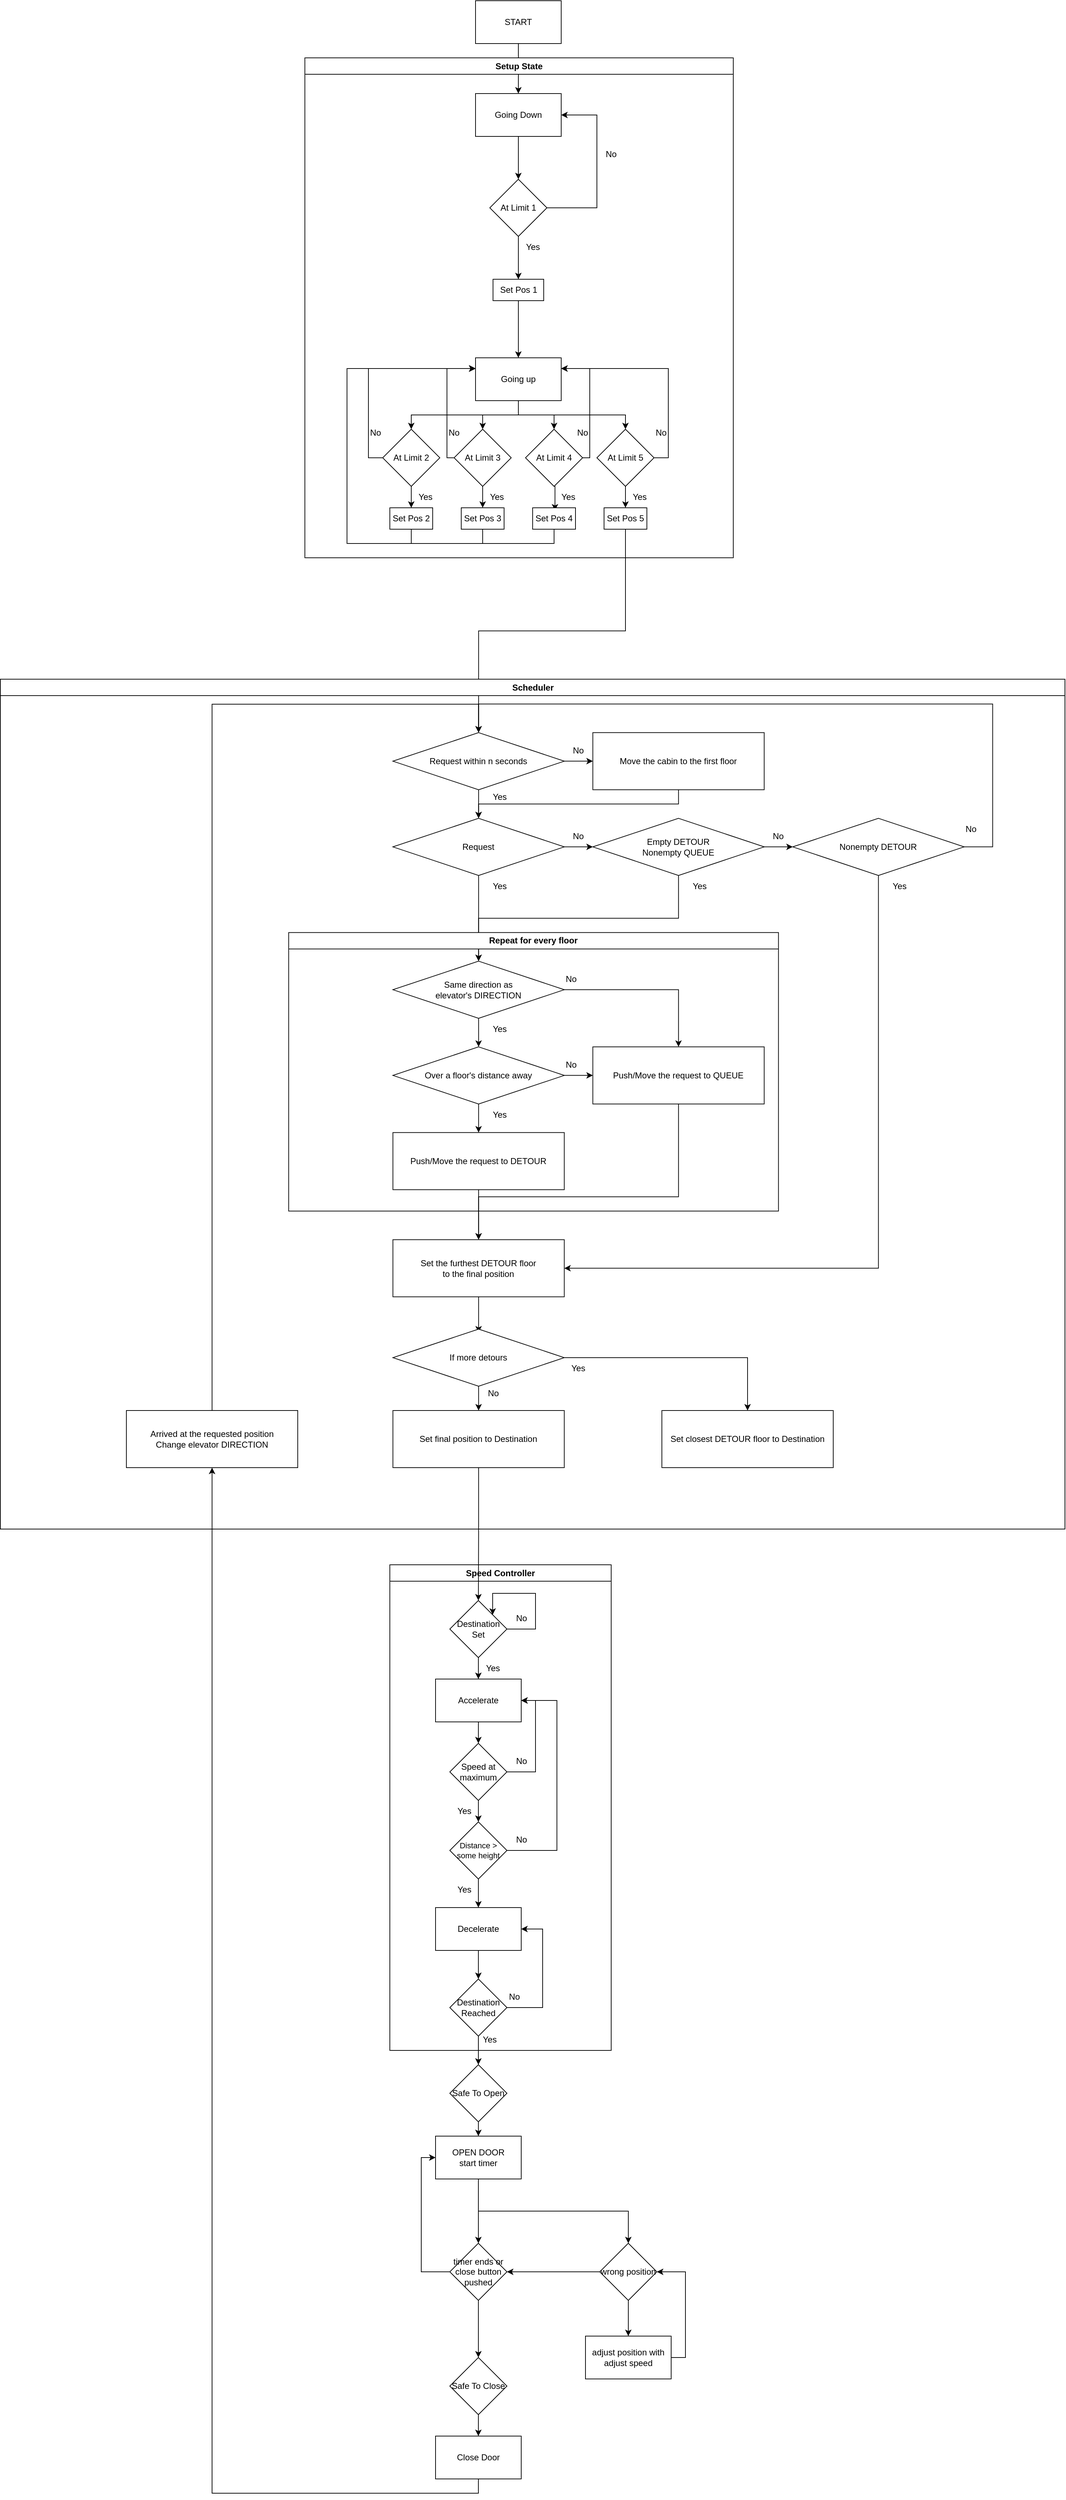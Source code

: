 <mxfile version="21.3.4" type="github">
  <diagram id="C5RBs43oDa-KdzZeNtuy" name="Page-1">
    <mxGraphModel dx="2062" dy="1802" grid="1" gridSize="10" guides="1" tooltips="1" connect="1" arrows="1" fold="1" page="1" pageScale="1" pageWidth="827" pageHeight="1169" math="0" shadow="0">
      <root>
        <mxCell id="WIyWlLk6GJQsqaUBKTNV-0" />
        <mxCell id="WIyWlLk6GJQsqaUBKTNV-1" parent="WIyWlLk6GJQsqaUBKTNV-0" />
        <mxCell id="KUegb2pEJNCCUv6VGKL3-1" value="START" style="rounded=0;whiteSpace=wrap;html=1;" parent="WIyWlLk6GJQsqaUBKTNV-1" vertex="1">
          <mxGeometry x="359" y="-260" width="120" height="60" as="geometry" />
        </mxCell>
        <mxCell id="PjDb65TZB7esLaK4prwO-40" style="edgeStyle=orthogonalEdgeStyle;rounded=0;orthogonalLoop=1;jettySize=auto;html=1;exitX=0.5;exitY=1;exitDx=0;exitDy=0;entryX=0.5;entryY=0;entryDx=0;entryDy=0;" parent="WIyWlLk6GJQsqaUBKTNV-1" source="KUegb2pEJNCCUv6VGKL3-19" target="PjDb65TZB7esLaK4prwO-33" edge="1">
          <mxGeometry relative="1" as="geometry" />
        </mxCell>
        <mxCell id="PjDb65TZB7esLaK4prwO-43" style="edgeStyle=orthogonalEdgeStyle;rounded=0;orthogonalLoop=1;jettySize=auto;html=1;exitX=0.5;exitY=1;exitDx=0;exitDy=0;entryX=0.5;entryY=0;entryDx=0;entryDy=0;" parent="WIyWlLk6GJQsqaUBKTNV-1" source="KUegb2pEJNCCUv6VGKL3-19" target="PjDb65TZB7esLaK4prwO-38" edge="1">
          <mxGeometry relative="1" as="geometry" />
        </mxCell>
        <mxCell id="KUegb2pEJNCCUv6VGKL3-19" value="&lt;div&gt;OPEN DOOR&lt;/div&gt;&lt;div&gt;start timer&lt;br&gt;&lt;/div&gt;" style="rounded=0;whiteSpace=wrap;html=1;" parent="WIyWlLk6GJQsqaUBKTNV-1" vertex="1">
          <mxGeometry x="303" y="2730" width="120" height="60" as="geometry" />
        </mxCell>
        <mxCell id="PjDb65TZB7esLaK4prwO-37" style="edgeStyle=orthogonalEdgeStyle;rounded=0;orthogonalLoop=1;jettySize=auto;html=1;exitX=0.5;exitY=1;exitDx=0;exitDy=0;entryX=0.5;entryY=0;entryDx=0;entryDy=0;" parent="WIyWlLk6GJQsqaUBKTNV-1" source="KUegb2pEJNCCUv6VGKL3-20" target="KUegb2pEJNCCUv6VGKL3-19" edge="1">
          <mxGeometry relative="1" as="geometry" />
        </mxCell>
        <mxCell id="KUegb2pEJNCCUv6VGKL3-20" value="Safe To Open" style="rhombus;whiteSpace=wrap;html=1;" parent="WIyWlLk6GJQsqaUBKTNV-1" vertex="1">
          <mxGeometry x="323" y="2630" width="80" height="80" as="geometry" />
        </mxCell>
        <mxCell id="PjDb65TZB7esLaK4prwO-21" style="edgeStyle=orthogonalEdgeStyle;rounded=0;orthogonalLoop=1;jettySize=auto;html=1;exitX=0.5;exitY=1;exitDx=0;exitDy=0;entryX=0.5;entryY=0;entryDx=0;entryDy=0;" parent="WIyWlLk6GJQsqaUBKTNV-1" source="KUegb2pEJNCCUv6VGKL3-28" target="KUegb2pEJNCCUv6VGKL3-30" edge="1">
          <mxGeometry relative="1" as="geometry" />
        </mxCell>
        <mxCell id="KUegb2pEJNCCUv6VGKL3-28" value="Safe To Close" style="rhombus;whiteSpace=wrap;html=1;" parent="WIyWlLk6GJQsqaUBKTNV-1" vertex="1">
          <mxGeometry x="323" y="3040" width="80" height="80" as="geometry" />
        </mxCell>
        <mxCell id="MLI5FqGJ_AWgqwZT2h3A-163" style="edgeStyle=orthogonalEdgeStyle;rounded=0;orthogonalLoop=1;jettySize=auto;html=1;exitX=0.5;exitY=1;exitDx=0;exitDy=0;entryX=0.5;entryY=1;entryDx=0;entryDy=0;" edge="1" parent="WIyWlLk6GJQsqaUBKTNV-1" source="KUegb2pEJNCCUv6VGKL3-30" target="MLI5FqGJ_AWgqwZT2h3A-59">
          <mxGeometry relative="1" as="geometry">
            <mxPoint x="290" y="2026" as="targetPoint" />
          </mxGeometry>
        </mxCell>
        <mxCell id="KUegb2pEJNCCUv6VGKL3-30" value="Close Door" style="rounded=0;whiteSpace=wrap;html=1;" parent="WIyWlLk6GJQsqaUBKTNV-1" vertex="1">
          <mxGeometry x="303" y="3150" width="120" height="60" as="geometry" />
        </mxCell>
        <mxCell id="PjDb65TZB7esLaK4prwO-0" value="" style="endArrow=classic;html=1;rounded=0;exitX=0.5;exitY=1;exitDx=0;exitDy=0;entryX=0.5;entryY=0;entryDx=0;entryDy=0;" parent="WIyWlLk6GJQsqaUBKTNV-1" source="KUegb2pEJNCCUv6VGKL3-1" target="idZ3cXCQBG7l4Nyf4EMK-48" edge="1">
          <mxGeometry width="50" height="50" relative="1" as="geometry">
            <mxPoint x="180" y="60" as="sourcePoint" />
            <mxPoint x="420" y="-130" as="targetPoint" />
          </mxGeometry>
        </mxCell>
        <mxCell id="PjDb65TZB7esLaK4prwO-41" style="edgeStyle=orthogonalEdgeStyle;rounded=0;orthogonalLoop=1;jettySize=auto;html=1;exitX=0.5;exitY=1;exitDx=0;exitDy=0;entryX=0.5;entryY=0;entryDx=0;entryDy=0;" parent="WIyWlLk6GJQsqaUBKTNV-1" source="PjDb65TZB7esLaK4prwO-33" target="KUegb2pEJNCCUv6VGKL3-28" edge="1">
          <mxGeometry relative="1" as="geometry" />
        </mxCell>
        <mxCell id="PjDb65TZB7esLaK4prwO-42" style="edgeStyle=orthogonalEdgeStyle;rounded=0;orthogonalLoop=1;jettySize=auto;html=1;exitX=0;exitY=0.5;exitDx=0;exitDy=0;entryX=0;entryY=0.5;entryDx=0;entryDy=0;" parent="WIyWlLk6GJQsqaUBKTNV-1" source="PjDb65TZB7esLaK4prwO-33" target="KUegb2pEJNCCUv6VGKL3-19" edge="1">
          <mxGeometry relative="1" as="geometry" />
        </mxCell>
        <mxCell id="PjDb65TZB7esLaK4prwO-33" value="timer ends or close button pushed" style="rhombus;whiteSpace=wrap;html=1;" parent="WIyWlLk6GJQsqaUBKTNV-1" vertex="1">
          <mxGeometry x="323" y="2880" width="80" height="80" as="geometry" />
        </mxCell>
        <mxCell id="PjDb65TZB7esLaK4prwO-44" style="edgeStyle=orthogonalEdgeStyle;rounded=0;orthogonalLoop=1;jettySize=auto;html=1;exitX=0.5;exitY=1;exitDx=0;exitDy=0;entryX=0.5;entryY=0;entryDx=0;entryDy=0;" parent="WIyWlLk6GJQsqaUBKTNV-1" source="PjDb65TZB7esLaK4prwO-38" target="PjDb65TZB7esLaK4prwO-39" edge="1">
          <mxGeometry relative="1" as="geometry" />
        </mxCell>
        <mxCell id="PjDb65TZB7esLaK4prwO-46" style="edgeStyle=orthogonalEdgeStyle;rounded=0;orthogonalLoop=1;jettySize=auto;html=1;exitX=0;exitY=0.5;exitDx=0;exitDy=0;entryX=1;entryY=0.5;entryDx=0;entryDy=0;" parent="WIyWlLk6GJQsqaUBKTNV-1" source="PjDb65TZB7esLaK4prwO-38" target="PjDb65TZB7esLaK4prwO-33" edge="1">
          <mxGeometry relative="1" as="geometry" />
        </mxCell>
        <mxCell id="PjDb65TZB7esLaK4prwO-38" value="wrong position" style="rhombus;whiteSpace=wrap;html=1;" parent="WIyWlLk6GJQsqaUBKTNV-1" vertex="1">
          <mxGeometry x="533" y="2880" width="80" height="80" as="geometry" />
        </mxCell>
        <mxCell id="PjDb65TZB7esLaK4prwO-45" style="edgeStyle=orthogonalEdgeStyle;rounded=0;orthogonalLoop=1;jettySize=auto;html=1;exitX=1;exitY=0.5;exitDx=0;exitDy=0;entryX=1;entryY=0.5;entryDx=0;entryDy=0;" parent="WIyWlLk6GJQsqaUBKTNV-1" source="PjDb65TZB7esLaK4prwO-39" target="PjDb65TZB7esLaK4prwO-38" edge="1">
          <mxGeometry relative="1" as="geometry" />
        </mxCell>
        <mxCell id="PjDb65TZB7esLaK4prwO-39" value="adjust position with adjust speed" style="rounded=0;whiteSpace=wrap;html=1;" parent="WIyWlLk6GJQsqaUBKTNV-1" vertex="1">
          <mxGeometry x="513" y="3010" width="120" height="60" as="geometry" />
        </mxCell>
        <mxCell id="idZ3cXCQBG7l4Nyf4EMK-47" style="edgeStyle=orthogonalEdgeStyle;rounded=0;orthogonalLoop=1;jettySize=auto;html=1;exitX=0.5;exitY=1;exitDx=0;exitDy=0;entryX=0.5;entryY=0;entryDx=0;entryDy=0;" parent="WIyWlLk6GJQsqaUBKTNV-1" source="idZ3cXCQBG7l4Nyf4EMK-48" target="idZ3cXCQBG7l4Nyf4EMK-53" edge="1">
          <mxGeometry relative="1" as="geometry" />
        </mxCell>
        <mxCell id="idZ3cXCQBG7l4Nyf4EMK-48" value="Going Down&lt;div&gt;&lt;/div&gt;" style="rounded=0;whiteSpace=wrap;html=1;" parent="WIyWlLk6GJQsqaUBKTNV-1" vertex="1">
          <mxGeometry x="359" y="-130" width="120" height="60" as="geometry" />
        </mxCell>
        <mxCell id="idZ3cXCQBG7l4Nyf4EMK-51" style="edgeStyle=orthogonalEdgeStyle;rounded=0;orthogonalLoop=1;jettySize=auto;html=1;exitX=1;exitY=0.5;exitDx=0;exitDy=0;entryX=1;entryY=0.5;entryDx=0;entryDy=0;" parent="WIyWlLk6GJQsqaUBKTNV-1" source="idZ3cXCQBG7l4Nyf4EMK-53" target="idZ3cXCQBG7l4Nyf4EMK-48" edge="1">
          <mxGeometry relative="1" as="geometry">
            <Array as="points">
              <mxPoint x="529" y="30" />
              <mxPoint x="529" y="-100" />
            </Array>
          </mxGeometry>
        </mxCell>
        <mxCell id="idZ3cXCQBG7l4Nyf4EMK-52" style="edgeStyle=orthogonalEdgeStyle;rounded=0;orthogonalLoop=1;jettySize=auto;html=1;exitX=0.5;exitY=1;exitDx=0;exitDy=0;entryX=0.5;entryY=0;entryDx=0;entryDy=0;" parent="WIyWlLk6GJQsqaUBKTNV-1" source="idZ3cXCQBG7l4Nyf4EMK-53" target="idZ3cXCQBG7l4Nyf4EMK-92" edge="1">
          <mxGeometry relative="1" as="geometry" />
        </mxCell>
        <mxCell id="idZ3cXCQBG7l4Nyf4EMK-53" value="At Limit 1" style="rhombus;whiteSpace=wrap;html=1;" parent="WIyWlLk6GJQsqaUBKTNV-1" vertex="1">
          <mxGeometry x="379" y="-10" width="80" height="80" as="geometry" />
        </mxCell>
        <mxCell id="idZ3cXCQBG7l4Nyf4EMK-54" value="No" style="text;html=1;strokeColor=none;fillColor=none;align=center;verticalAlign=middle;whiteSpace=wrap;rounded=0;" parent="WIyWlLk6GJQsqaUBKTNV-1" vertex="1">
          <mxGeometry x="519" y="-60" width="60" height="30" as="geometry" />
        </mxCell>
        <mxCell id="idZ3cXCQBG7l4Nyf4EMK-55" value="Yes" style="text;html=1;align=center;verticalAlign=middle;resizable=0;points=[];autosize=1;strokeColor=none;fillColor=none;" parent="WIyWlLk6GJQsqaUBKTNV-1" vertex="1">
          <mxGeometry x="419" y="70" width="40" height="30" as="geometry" />
        </mxCell>
        <mxCell id="idZ3cXCQBG7l4Nyf4EMK-56" style="edgeStyle=orthogonalEdgeStyle;rounded=0;orthogonalLoop=1;jettySize=auto;html=1;exitX=0.5;exitY=1;exitDx=0;exitDy=0;" parent="WIyWlLk6GJQsqaUBKTNV-1" source="idZ3cXCQBG7l4Nyf4EMK-60" target="idZ3cXCQBG7l4Nyf4EMK-66" edge="1">
          <mxGeometry relative="1" as="geometry" />
        </mxCell>
        <mxCell id="idZ3cXCQBG7l4Nyf4EMK-57" style="edgeStyle=orthogonalEdgeStyle;rounded=0;orthogonalLoop=1;jettySize=auto;html=1;exitX=0.5;exitY=1;exitDx=0;exitDy=0;entryX=0.5;entryY=0;entryDx=0;entryDy=0;" parent="WIyWlLk6GJQsqaUBKTNV-1" source="idZ3cXCQBG7l4Nyf4EMK-60" target="idZ3cXCQBG7l4Nyf4EMK-63" edge="1">
          <mxGeometry relative="1" as="geometry" />
        </mxCell>
        <mxCell id="idZ3cXCQBG7l4Nyf4EMK-58" style="edgeStyle=orthogonalEdgeStyle;rounded=0;orthogonalLoop=1;jettySize=auto;html=1;exitX=0.5;exitY=1;exitDx=0;exitDy=0;entryX=0.5;entryY=0;entryDx=0;entryDy=0;" parent="WIyWlLk6GJQsqaUBKTNV-1" source="idZ3cXCQBG7l4Nyf4EMK-60" target="idZ3cXCQBG7l4Nyf4EMK-69" edge="1">
          <mxGeometry relative="1" as="geometry" />
        </mxCell>
        <mxCell id="idZ3cXCQBG7l4Nyf4EMK-59" style="edgeStyle=orthogonalEdgeStyle;rounded=0;orthogonalLoop=1;jettySize=auto;html=1;exitX=0.5;exitY=1;exitDx=0;exitDy=0;entryX=0.5;entryY=0;entryDx=0;entryDy=0;" parent="WIyWlLk6GJQsqaUBKTNV-1" source="idZ3cXCQBG7l4Nyf4EMK-60" target="idZ3cXCQBG7l4Nyf4EMK-72" edge="1">
          <mxGeometry relative="1" as="geometry" />
        </mxCell>
        <mxCell id="idZ3cXCQBG7l4Nyf4EMK-60" value="Going up" style="rounded=0;whiteSpace=wrap;html=1;" parent="WIyWlLk6GJQsqaUBKTNV-1" vertex="1">
          <mxGeometry x="359" y="240" width="120" height="60" as="geometry" />
        </mxCell>
        <mxCell id="idZ3cXCQBG7l4Nyf4EMK-61" style="edgeStyle=orthogonalEdgeStyle;rounded=0;orthogonalLoop=1;jettySize=auto;html=1;exitX=0.5;exitY=1;exitDx=0;exitDy=0;entryX=0.5;entryY=0;entryDx=0;entryDy=0;" parent="WIyWlLk6GJQsqaUBKTNV-1" source="idZ3cXCQBG7l4Nyf4EMK-63" target="idZ3cXCQBG7l4Nyf4EMK-76" edge="1">
          <mxGeometry relative="1" as="geometry" />
        </mxCell>
        <mxCell id="idZ3cXCQBG7l4Nyf4EMK-62" style="edgeStyle=orthogonalEdgeStyle;rounded=0;orthogonalLoop=1;jettySize=auto;html=1;exitX=0;exitY=0.5;exitDx=0;exitDy=0;entryX=0;entryY=0.25;entryDx=0;entryDy=0;" parent="WIyWlLk6GJQsqaUBKTNV-1" source="idZ3cXCQBG7l4Nyf4EMK-63" target="idZ3cXCQBG7l4Nyf4EMK-60" edge="1">
          <mxGeometry relative="1" as="geometry">
            <Array as="points">
              <mxPoint x="319" y="380" />
              <mxPoint x="319" y="255" />
            </Array>
          </mxGeometry>
        </mxCell>
        <mxCell id="idZ3cXCQBG7l4Nyf4EMK-63" value="At Limit 3" style="rhombus;whiteSpace=wrap;html=1;" parent="WIyWlLk6GJQsqaUBKTNV-1" vertex="1">
          <mxGeometry x="329" y="340" width="80" height="80" as="geometry" />
        </mxCell>
        <mxCell id="idZ3cXCQBG7l4Nyf4EMK-64" style="edgeStyle=orthogonalEdgeStyle;rounded=0;orthogonalLoop=1;jettySize=auto;html=1;exitX=0.5;exitY=1;exitDx=0;exitDy=0;entryX=0.5;entryY=0;entryDx=0;entryDy=0;" parent="WIyWlLk6GJQsqaUBKTNV-1" source="idZ3cXCQBG7l4Nyf4EMK-66" target="idZ3cXCQBG7l4Nyf4EMK-74" edge="1">
          <mxGeometry relative="1" as="geometry" />
        </mxCell>
        <mxCell id="idZ3cXCQBG7l4Nyf4EMK-65" style="edgeStyle=orthogonalEdgeStyle;rounded=0;orthogonalLoop=1;jettySize=auto;html=1;exitX=0;exitY=0.5;exitDx=0;exitDy=0;entryX=0;entryY=0.25;entryDx=0;entryDy=0;" parent="WIyWlLk6GJQsqaUBKTNV-1" source="idZ3cXCQBG7l4Nyf4EMK-66" target="idZ3cXCQBG7l4Nyf4EMK-60" edge="1">
          <mxGeometry relative="1" as="geometry" />
        </mxCell>
        <mxCell id="idZ3cXCQBG7l4Nyf4EMK-66" value="At Limit 2" style="rhombus;whiteSpace=wrap;html=1;" parent="WIyWlLk6GJQsqaUBKTNV-1" vertex="1">
          <mxGeometry x="229" y="340" width="80" height="80" as="geometry" />
        </mxCell>
        <mxCell id="idZ3cXCQBG7l4Nyf4EMK-67" style="edgeStyle=orthogonalEdgeStyle;rounded=0;orthogonalLoop=1;jettySize=auto;html=1;exitX=0.5;exitY=1;exitDx=0;exitDy=0;entryX=0.521;entryY=0.129;entryDx=0;entryDy=0;entryPerimeter=0;" parent="WIyWlLk6GJQsqaUBKTNV-1" source="idZ3cXCQBG7l4Nyf4EMK-69" target="idZ3cXCQBG7l4Nyf4EMK-78" edge="1">
          <mxGeometry relative="1" as="geometry" />
        </mxCell>
        <mxCell id="idZ3cXCQBG7l4Nyf4EMK-68" style="edgeStyle=orthogonalEdgeStyle;rounded=0;orthogonalLoop=1;jettySize=auto;html=1;exitX=1;exitY=0.5;exitDx=0;exitDy=0;entryX=1;entryY=0.25;entryDx=0;entryDy=0;" parent="WIyWlLk6GJQsqaUBKTNV-1" source="idZ3cXCQBG7l4Nyf4EMK-69" target="idZ3cXCQBG7l4Nyf4EMK-60" edge="1">
          <mxGeometry relative="1" as="geometry">
            <Array as="points">
              <mxPoint x="519" y="380" />
              <mxPoint x="519" y="255" />
            </Array>
          </mxGeometry>
        </mxCell>
        <mxCell id="idZ3cXCQBG7l4Nyf4EMK-69" value="At Limit 4" style="rhombus;whiteSpace=wrap;html=1;" parent="WIyWlLk6GJQsqaUBKTNV-1" vertex="1">
          <mxGeometry x="429" y="340" width="80" height="80" as="geometry" />
        </mxCell>
        <mxCell id="idZ3cXCQBG7l4Nyf4EMK-70" style="edgeStyle=orthogonalEdgeStyle;rounded=0;orthogonalLoop=1;jettySize=auto;html=1;exitX=0.5;exitY=1;exitDx=0;exitDy=0;entryX=0.5;entryY=0;entryDx=0;entryDy=0;" parent="WIyWlLk6GJQsqaUBKTNV-1" source="idZ3cXCQBG7l4Nyf4EMK-72" target="idZ3cXCQBG7l4Nyf4EMK-80" edge="1">
          <mxGeometry relative="1" as="geometry" />
        </mxCell>
        <mxCell id="idZ3cXCQBG7l4Nyf4EMK-71" style="edgeStyle=orthogonalEdgeStyle;rounded=0;orthogonalLoop=1;jettySize=auto;html=1;exitX=1;exitY=0.5;exitDx=0;exitDy=0;entryX=1;entryY=0.25;entryDx=0;entryDy=0;" parent="WIyWlLk6GJQsqaUBKTNV-1" source="idZ3cXCQBG7l4Nyf4EMK-72" target="idZ3cXCQBG7l4Nyf4EMK-60" edge="1">
          <mxGeometry relative="1" as="geometry" />
        </mxCell>
        <mxCell id="idZ3cXCQBG7l4Nyf4EMK-72" value="At Limit 5" style="rhombus;whiteSpace=wrap;html=1;" parent="WIyWlLk6GJQsqaUBKTNV-1" vertex="1">
          <mxGeometry x="529" y="340" width="80" height="80" as="geometry" />
        </mxCell>
        <mxCell id="idZ3cXCQBG7l4Nyf4EMK-73" style="edgeStyle=orthogonalEdgeStyle;rounded=0;orthogonalLoop=1;jettySize=auto;html=1;exitX=0.5;exitY=1;exitDx=0;exitDy=0;entryX=0;entryY=0.25;entryDx=0;entryDy=0;" parent="WIyWlLk6GJQsqaUBKTNV-1" source="idZ3cXCQBG7l4Nyf4EMK-74" target="idZ3cXCQBG7l4Nyf4EMK-60" edge="1">
          <mxGeometry relative="1" as="geometry">
            <Array as="points">
              <mxPoint x="269" y="500" />
              <mxPoint x="179" y="500" />
              <mxPoint x="179" y="255" />
            </Array>
          </mxGeometry>
        </mxCell>
        <mxCell id="idZ3cXCQBG7l4Nyf4EMK-74" value="Set Pos 2" style="rounded=0;whiteSpace=wrap;html=1;" parent="WIyWlLk6GJQsqaUBKTNV-1" vertex="1">
          <mxGeometry x="239" y="450" width="60" height="30" as="geometry" />
        </mxCell>
        <mxCell id="idZ3cXCQBG7l4Nyf4EMK-75" style="edgeStyle=orthogonalEdgeStyle;rounded=0;orthogonalLoop=1;jettySize=auto;html=1;exitX=0.5;exitY=1;exitDx=0;exitDy=0;entryX=0;entryY=0.25;entryDx=0;entryDy=0;" parent="WIyWlLk6GJQsqaUBKTNV-1" source="idZ3cXCQBG7l4Nyf4EMK-76" target="idZ3cXCQBG7l4Nyf4EMK-60" edge="1">
          <mxGeometry relative="1" as="geometry">
            <Array as="points">
              <mxPoint x="369" y="500" />
              <mxPoint x="179" y="500" />
              <mxPoint x="179" y="255" />
            </Array>
          </mxGeometry>
        </mxCell>
        <mxCell id="idZ3cXCQBG7l4Nyf4EMK-76" value="&lt;div&gt;Set Pos 3&lt;/div&gt;" style="rounded=0;whiteSpace=wrap;html=1;" parent="WIyWlLk6GJQsqaUBKTNV-1" vertex="1">
          <mxGeometry x="339" y="450" width="60" height="30" as="geometry" />
        </mxCell>
        <mxCell id="idZ3cXCQBG7l4Nyf4EMK-77" style="edgeStyle=orthogonalEdgeStyle;rounded=0;orthogonalLoop=1;jettySize=auto;html=1;exitX=0.5;exitY=1;exitDx=0;exitDy=0;entryX=0;entryY=0.25;entryDx=0;entryDy=0;" parent="WIyWlLk6GJQsqaUBKTNV-1" source="idZ3cXCQBG7l4Nyf4EMK-78" target="idZ3cXCQBG7l4Nyf4EMK-60" edge="1">
          <mxGeometry relative="1" as="geometry">
            <Array as="points">
              <mxPoint x="469" y="500" />
              <mxPoint x="179" y="500" />
              <mxPoint x="179" y="255" />
            </Array>
          </mxGeometry>
        </mxCell>
        <mxCell id="idZ3cXCQBG7l4Nyf4EMK-78" value="&lt;div&gt;Set Pos 4&lt;/div&gt;" style="rounded=0;whiteSpace=wrap;html=1;" parent="WIyWlLk6GJQsqaUBKTNV-1" vertex="1">
          <mxGeometry x="439" y="450" width="60" height="30" as="geometry" />
        </mxCell>
        <mxCell id="idZ3cXCQBG7l4Nyf4EMK-79" style="edgeStyle=orthogonalEdgeStyle;rounded=0;orthogonalLoop=1;jettySize=auto;html=1;exitX=0.5;exitY=1;exitDx=0;exitDy=0;entryX=0.5;entryY=0;entryDx=0;entryDy=0;" parent="WIyWlLk6GJQsqaUBKTNV-1" source="idZ3cXCQBG7l4Nyf4EMK-80" target="MLI5FqGJ_AWgqwZT2h3A-93" edge="1">
          <mxGeometry relative="1" as="geometry">
            <mxPoint x="370" y="760" as="targetPoint" />
          </mxGeometry>
        </mxCell>
        <mxCell id="idZ3cXCQBG7l4Nyf4EMK-80" value="Set Pos 5" style="rounded=0;whiteSpace=wrap;html=1;" parent="WIyWlLk6GJQsqaUBKTNV-1" vertex="1">
          <mxGeometry x="539" y="450" width="60" height="30" as="geometry" />
        </mxCell>
        <mxCell id="idZ3cXCQBG7l4Nyf4EMK-81" value="No" style="text;html=1;strokeColor=none;fillColor=none;align=center;verticalAlign=middle;whiteSpace=wrap;rounded=0;" parent="WIyWlLk6GJQsqaUBKTNV-1" vertex="1">
          <mxGeometry x="189" y="330" width="60" height="30" as="geometry" />
        </mxCell>
        <mxCell id="idZ3cXCQBG7l4Nyf4EMK-82" value="No" style="text;html=1;strokeColor=none;fillColor=none;align=center;verticalAlign=middle;whiteSpace=wrap;rounded=0;" parent="WIyWlLk6GJQsqaUBKTNV-1" vertex="1">
          <mxGeometry x="299" y="330" width="60" height="30" as="geometry" />
        </mxCell>
        <mxCell id="idZ3cXCQBG7l4Nyf4EMK-83" value="No" style="text;html=1;strokeColor=none;fillColor=none;align=center;verticalAlign=middle;whiteSpace=wrap;rounded=0;" parent="WIyWlLk6GJQsqaUBKTNV-1" vertex="1">
          <mxGeometry x="479" y="330" width="60" height="30" as="geometry" />
        </mxCell>
        <mxCell id="idZ3cXCQBG7l4Nyf4EMK-84" value="No" style="text;html=1;strokeColor=none;fillColor=none;align=center;verticalAlign=middle;whiteSpace=wrap;rounded=0;" parent="WIyWlLk6GJQsqaUBKTNV-1" vertex="1">
          <mxGeometry x="589" y="330" width="60" height="30" as="geometry" />
        </mxCell>
        <mxCell id="idZ3cXCQBG7l4Nyf4EMK-85" value="Yes" style="text;html=1;strokeColor=none;fillColor=none;align=center;verticalAlign=middle;whiteSpace=wrap;rounded=0;" parent="WIyWlLk6GJQsqaUBKTNV-1" vertex="1">
          <mxGeometry x="259" y="420" width="60" height="30" as="geometry" />
        </mxCell>
        <mxCell id="idZ3cXCQBG7l4Nyf4EMK-86" value="Yes" style="text;html=1;strokeColor=none;fillColor=none;align=center;verticalAlign=middle;whiteSpace=wrap;rounded=0;" parent="WIyWlLk6GJQsqaUBKTNV-1" vertex="1">
          <mxGeometry x="359" y="420" width="60" height="30" as="geometry" />
        </mxCell>
        <mxCell id="idZ3cXCQBG7l4Nyf4EMK-87" value="Yes" style="text;html=1;strokeColor=none;fillColor=none;align=center;verticalAlign=middle;whiteSpace=wrap;rounded=0;" parent="WIyWlLk6GJQsqaUBKTNV-1" vertex="1">
          <mxGeometry x="459" y="420" width="60" height="30" as="geometry" />
        </mxCell>
        <mxCell id="idZ3cXCQBG7l4Nyf4EMK-88" value="Yes" style="text;html=1;strokeColor=none;fillColor=none;align=center;verticalAlign=middle;whiteSpace=wrap;rounded=0;" parent="WIyWlLk6GJQsqaUBKTNV-1" vertex="1">
          <mxGeometry x="559" y="420" width="60" height="30" as="geometry" />
        </mxCell>
        <mxCell id="idZ3cXCQBG7l4Nyf4EMK-89" style="edgeStyle=orthogonalEdgeStyle;rounded=0;orthogonalLoop=1;jettySize=auto;html=1;exitX=0.5;exitY=1;exitDx=0;exitDy=0;" parent="WIyWlLk6GJQsqaUBKTNV-1" source="idZ3cXCQBG7l4Nyf4EMK-74" target="idZ3cXCQBG7l4Nyf4EMK-74" edge="1">
          <mxGeometry relative="1" as="geometry" />
        </mxCell>
        <mxCell id="idZ3cXCQBG7l4Nyf4EMK-91" style="edgeStyle=orthogonalEdgeStyle;rounded=0;orthogonalLoop=1;jettySize=auto;html=1;exitX=0.5;exitY=1;exitDx=0;exitDy=0;entryX=0.5;entryY=0;entryDx=0;entryDy=0;" parent="WIyWlLk6GJQsqaUBKTNV-1" source="idZ3cXCQBG7l4Nyf4EMK-92" target="idZ3cXCQBG7l4Nyf4EMK-60" edge="1">
          <mxGeometry relative="1" as="geometry" />
        </mxCell>
        <mxCell id="idZ3cXCQBG7l4Nyf4EMK-141" value="Setup State" style="swimlane;whiteSpace=wrap;html=1;" parent="WIyWlLk6GJQsqaUBKTNV-1" vertex="1">
          <mxGeometry x="120" y="-180" width="600" height="700" as="geometry" />
        </mxCell>
        <mxCell id="idZ3cXCQBG7l4Nyf4EMK-92" value="&lt;div&gt;Set Pos 1&lt;br&gt;&lt;/div&gt;" style="rounded=0;whiteSpace=wrap;html=1;" parent="idZ3cXCQBG7l4Nyf4EMK-141" vertex="1">
          <mxGeometry x="263.5" y="310" width="71" height="30" as="geometry" />
        </mxCell>
        <mxCell id="MLI5FqGJ_AWgqwZT2h3A-0" value="Scheduler" style="swimlane;whiteSpace=wrap;html=1;" vertex="1" parent="WIyWlLk6GJQsqaUBKTNV-1">
          <mxGeometry x="-306.5" y="690" width="1491" height="1190" as="geometry" />
        </mxCell>
        <mxCell id="MLI5FqGJ_AWgqwZT2h3A-57" value="Set closest DETOUR floor to Destination" style="rounded=0;whiteSpace=wrap;html=1;" vertex="1" parent="MLI5FqGJ_AWgqwZT2h3A-0">
          <mxGeometry x="926.5" y="1024" width="240" height="80" as="geometry" />
        </mxCell>
        <mxCell id="MLI5FqGJ_AWgqwZT2h3A-59" value="Arrived at the requested position&lt;br&gt;Change elevator DIRECTION" style="rounded=0;whiteSpace=wrap;html=1;" vertex="1" parent="MLI5FqGJ_AWgqwZT2h3A-0">
          <mxGeometry x="176.5" y="1024" width="240" height="80" as="geometry" />
        </mxCell>
        <mxCell id="MLI5FqGJ_AWgqwZT2h3A-62" value="Set the furthest DETOUR floor &lt;br&gt;to the final position" style="rounded=0;whiteSpace=wrap;html=1;" vertex="1" parent="MLI5FqGJ_AWgqwZT2h3A-0">
          <mxGeometry x="549.8" y="784.8" width="240" height="80" as="geometry" />
        </mxCell>
        <mxCell id="MLI5FqGJ_AWgqwZT2h3A-52" style="edgeStyle=orthogonalEdgeStyle;rounded=0;orthogonalLoop=1;jettySize=auto;html=1;exitX=0.5;exitY=1;exitDx=0;exitDy=0;entryX=0.5;entryY=0;entryDx=0;entryDy=0;" edge="1" parent="MLI5FqGJ_AWgqwZT2h3A-0" source="MLI5FqGJ_AWgqwZT2h3A-62">
          <mxGeometry relative="1" as="geometry">
            <mxPoint x="669.8" y="894.8" as="sourcePoint" />
            <mxPoint x="669.8" y="914.8" as="targetPoint" />
          </mxGeometry>
        </mxCell>
        <mxCell id="MLI5FqGJ_AWgqwZT2h3A-63" style="edgeStyle=orthogonalEdgeStyle;rounded=0;orthogonalLoop=1;jettySize=auto;html=1;exitX=0.5;exitY=1;exitDx=0;exitDy=0;" edge="1" parent="MLI5FqGJ_AWgqwZT2h3A-0" source="MLI5FqGJ_AWgqwZT2h3A-65">
          <mxGeometry relative="1" as="geometry">
            <mxPoint x="669.8" y="394.8" as="targetPoint" />
          </mxGeometry>
        </mxCell>
        <mxCell id="MLI5FqGJ_AWgqwZT2h3A-65" value="Request" style="rhombus;whiteSpace=wrap;html=1;" vertex="1" parent="MLI5FqGJ_AWgqwZT2h3A-0">
          <mxGeometry x="549.8" y="194.8" width="240" height="80" as="geometry" />
        </mxCell>
        <mxCell id="MLI5FqGJ_AWgqwZT2h3A-68" value="Empty DETOUR&lt;br&gt;Nonempty QUEUE" style="rhombus;whiteSpace=wrap;html=1;" vertex="1" parent="MLI5FqGJ_AWgqwZT2h3A-0">
          <mxGeometry x="829.8" y="194.8" width="240" height="80" as="geometry" />
        </mxCell>
        <mxCell id="MLI5FqGJ_AWgqwZT2h3A-64" style="edgeStyle=orthogonalEdgeStyle;rounded=0;orthogonalLoop=1;jettySize=auto;html=1;exitX=1;exitY=0.5;exitDx=0;exitDy=0;entryX=0;entryY=0.5;entryDx=0;entryDy=0;" edge="1" parent="MLI5FqGJ_AWgqwZT2h3A-0" source="MLI5FqGJ_AWgqwZT2h3A-65" target="MLI5FqGJ_AWgqwZT2h3A-68">
          <mxGeometry relative="1" as="geometry" />
        </mxCell>
        <mxCell id="MLI5FqGJ_AWgqwZT2h3A-69" value="No" style="text;html=1;strokeColor=none;fillColor=none;align=center;verticalAlign=middle;whiteSpace=wrap;rounded=0;" vertex="1" parent="MLI5FqGJ_AWgqwZT2h3A-0">
          <mxGeometry x="779.8" y="204.8" width="60" height="30" as="geometry" />
        </mxCell>
        <mxCell id="MLI5FqGJ_AWgqwZT2h3A-70" value="Yes" style="text;html=1;strokeColor=none;fillColor=none;align=center;verticalAlign=middle;whiteSpace=wrap;rounded=0;" vertex="1" parent="MLI5FqGJ_AWgqwZT2h3A-0">
          <mxGeometry x="669.8" y="274.8" width="60" height="30" as="geometry" />
        </mxCell>
        <mxCell id="MLI5FqGJ_AWgqwZT2h3A-73" value="Same direction as&lt;br&gt;elevator&#39;s DIRECTION" style="rhombus;whiteSpace=wrap;html=1;" vertex="1" parent="MLI5FqGJ_AWgqwZT2h3A-0">
          <mxGeometry x="549.8" y="394.8" width="240" height="80" as="geometry" />
        </mxCell>
        <mxCell id="MLI5FqGJ_AWgqwZT2h3A-66" style="edgeStyle=orthogonalEdgeStyle;rounded=0;orthogonalLoop=1;jettySize=auto;html=1;exitX=0.5;exitY=1;exitDx=0;exitDy=0;" edge="1" parent="MLI5FqGJ_AWgqwZT2h3A-0" source="MLI5FqGJ_AWgqwZT2h3A-68" target="MLI5FqGJ_AWgqwZT2h3A-73">
          <mxGeometry relative="1" as="geometry" />
        </mxCell>
        <mxCell id="MLI5FqGJ_AWgqwZT2h3A-76" value="Over a floor&#39;s distance away" style="rhombus;whiteSpace=wrap;html=1;" vertex="1" parent="MLI5FqGJ_AWgqwZT2h3A-0">
          <mxGeometry x="549.8" y="514.8" width="240" height="80" as="geometry" />
        </mxCell>
        <mxCell id="MLI5FqGJ_AWgqwZT2h3A-71" style="edgeStyle=orthogonalEdgeStyle;rounded=0;orthogonalLoop=1;jettySize=auto;html=1;exitX=0.5;exitY=1;exitDx=0;exitDy=0;entryX=0.5;entryY=0;entryDx=0;entryDy=0;" edge="1" parent="MLI5FqGJ_AWgqwZT2h3A-0" source="MLI5FqGJ_AWgqwZT2h3A-73" target="MLI5FqGJ_AWgqwZT2h3A-76">
          <mxGeometry relative="1" as="geometry" />
        </mxCell>
        <mxCell id="MLI5FqGJ_AWgqwZT2h3A-77" style="edgeStyle=orthogonalEdgeStyle;rounded=0;orthogonalLoop=1;jettySize=auto;html=1;exitX=0.5;exitY=1;exitDx=0;exitDy=0;entryX=0.5;entryY=0;entryDx=0;entryDy=0;" edge="1" parent="MLI5FqGJ_AWgqwZT2h3A-0" source="MLI5FqGJ_AWgqwZT2h3A-78" target="MLI5FqGJ_AWgqwZT2h3A-62">
          <mxGeometry relative="1" as="geometry" />
        </mxCell>
        <mxCell id="MLI5FqGJ_AWgqwZT2h3A-78" value="Push/Move the request to DETOUR" style="rounded=0;whiteSpace=wrap;html=1;" vertex="1" parent="MLI5FqGJ_AWgqwZT2h3A-0">
          <mxGeometry x="549.8" y="634.8" width="240" height="80" as="geometry" />
        </mxCell>
        <mxCell id="MLI5FqGJ_AWgqwZT2h3A-74" style="edgeStyle=orthogonalEdgeStyle;rounded=0;orthogonalLoop=1;jettySize=auto;html=1;exitX=0.5;exitY=1;exitDx=0;exitDy=0;entryX=0.5;entryY=0;entryDx=0;entryDy=0;" edge="1" parent="MLI5FqGJ_AWgqwZT2h3A-0" source="MLI5FqGJ_AWgqwZT2h3A-76" target="MLI5FqGJ_AWgqwZT2h3A-78">
          <mxGeometry relative="1" as="geometry" />
        </mxCell>
        <mxCell id="MLI5FqGJ_AWgqwZT2h3A-79" style="edgeStyle=orthogonalEdgeStyle;rounded=0;orthogonalLoop=1;jettySize=auto;html=1;exitX=0.5;exitY=1;exitDx=0;exitDy=0;entryX=0.5;entryY=0;entryDx=0;entryDy=0;" edge="1" parent="MLI5FqGJ_AWgqwZT2h3A-0" source="MLI5FqGJ_AWgqwZT2h3A-80" target="MLI5FqGJ_AWgqwZT2h3A-62">
          <mxGeometry relative="1" as="geometry">
            <Array as="points">
              <mxPoint x="949.8" y="724.8" />
              <mxPoint x="669.8" y="724.8" />
            </Array>
          </mxGeometry>
        </mxCell>
        <mxCell id="MLI5FqGJ_AWgqwZT2h3A-80" value="Push/Move the request to QUEUE" style="rounded=0;whiteSpace=wrap;html=1;" vertex="1" parent="MLI5FqGJ_AWgqwZT2h3A-0">
          <mxGeometry x="829.8" y="514.8" width="240" height="80" as="geometry" />
        </mxCell>
        <mxCell id="MLI5FqGJ_AWgqwZT2h3A-72" style="edgeStyle=orthogonalEdgeStyle;rounded=0;orthogonalLoop=1;jettySize=auto;html=1;exitX=1;exitY=0.5;exitDx=0;exitDy=0;" edge="1" parent="MLI5FqGJ_AWgqwZT2h3A-0" source="MLI5FqGJ_AWgqwZT2h3A-73" target="MLI5FqGJ_AWgqwZT2h3A-80">
          <mxGeometry relative="1" as="geometry" />
        </mxCell>
        <mxCell id="MLI5FqGJ_AWgqwZT2h3A-75" style="edgeStyle=orthogonalEdgeStyle;rounded=0;orthogonalLoop=1;jettySize=auto;html=1;exitX=1;exitY=0.5;exitDx=0;exitDy=0;entryX=0;entryY=0.5;entryDx=0;entryDy=0;" edge="1" parent="MLI5FqGJ_AWgqwZT2h3A-0" source="MLI5FqGJ_AWgqwZT2h3A-76" target="MLI5FqGJ_AWgqwZT2h3A-80">
          <mxGeometry relative="1" as="geometry" />
        </mxCell>
        <mxCell id="MLI5FqGJ_AWgqwZT2h3A-82" style="edgeStyle=orthogonalEdgeStyle;rounded=0;orthogonalLoop=1;jettySize=auto;html=1;exitX=0.5;exitY=1;exitDx=0;exitDy=0;entryX=1;entryY=0.5;entryDx=0;entryDy=0;" edge="1" parent="MLI5FqGJ_AWgqwZT2h3A-0" source="MLI5FqGJ_AWgqwZT2h3A-83" target="MLI5FqGJ_AWgqwZT2h3A-62">
          <mxGeometry relative="1" as="geometry" />
        </mxCell>
        <mxCell id="MLI5FqGJ_AWgqwZT2h3A-83" value="Nonempty DETOUR" style="rhombus;whiteSpace=wrap;html=1;" vertex="1" parent="MLI5FqGJ_AWgqwZT2h3A-0">
          <mxGeometry x="1109.8" y="194.8" width="240" height="80" as="geometry" />
        </mxCell>
        <mxCell id="MLI5FqGJ_AWgqwZT2h3A-67" style="edgeStyle=orthogonalEdgeStyle;rounded=0;orthogonalLoop=1;jettySize=auto;html=1;exitX=1;exitY=0.5;exitDx=0;exitDy=0;entryX=0;entryY=0.5;entryDx=0;entryDy=0;" edge="1" parent="MLI5FqGJ_AWgqwZT2h3A-0" source="MLI5FqGJ_AWgqwZT2h3A-68" target="MLI5FqGJ_AWgqwZT2h3A-83">
          <mxGeometry relative="1" as="geometry" />
        </mxCell>
        <mxCell id="MLI5FqGJ_AWgqwZT2h3A-84" value="No" style="text;html=1;strokeColor=none;fillColor=none;align=center;verticalAlign=middle;whiteSpace=wrap;rounded=0;" vertex="1" parent="MLI5FqGJ_AWgqwZT2h3A-0">
          <mxGeometry x="1059.8" y="204.8" width="60" height="30" as="geometry" />
        </mxCell>
        <mxCell id="MLI5FqGJ_AWgqwZT2h3A-85" value="Yes" style="text;html=1;strokeColor=none;fillColor=none;align=center;verticalAlign=middle;whiteSpace=wrap;rounded=0;" vertex="1" parent="MLI5FqGJ_AWgqwZT2h3A-0">
          <mxGeometry x="949.8" y="274.8" width="60" height="30" as="geometry" />
        </mxCell>
        <mxCell id="MLI5FqGJ_AWgqwZT2h3A-86" value="Yes" style="text;html=1;strokeColor=none;fillColor=none;align=center;verticalAlign=middle;whiteSpace=wrap;rounded=0;" vertex="1" parent="MLI5FqGJ_AWgqwZT2h3A-0">
          <mxGeometry x="1229.8" y="274.8" width="60" height="30" as="geometry" />
        </mxCell>
        <mxCell id="MLI5FqGJ_AWgqwZT2h3A-89" style="edgeStyle=orthogonalEdgeStyle;rounded=0;orthogonalLoop=1;jettySize=auto;html=1;exitX=0.5;exitY=1;exitDx=0;exitDy=0;entryX=0.5;entryY=0;entryDx=0;entryDy=0;" edge="1" parent="MLI5FqGJ_AWgqwZT2h3A-0" source="MLI5FqGJ_AWgqwZT2h3A-90" target="MLI5FqGJ_AWgqwZT2h3A-65">
          <mxGeometry relative="1" as="geometry" />
        </mxCell>
        <mxCell id="MLI5FqGJ_AWgqwZT2h3A-90" value="Move the cabin to the first floor" style="rounded=0;whiteSpace=wrap;html=1;" vertex="1" parent="MLI5FqGJ_AWgqwZT2h3A-0">
          <mxGeometry x="829.8" y="74.8" width="240" height="80" as="geometry" />
        </mxCell>
        <mxCell id="MLI5FqGJ_AWgqwZT2h3A-91" style="edgeStyle=orthogonalEdgeStyle;rounded=0;orthogonalLoop=1;jettySize=auto;html=1;exitX=0.5;exitY=1;exitDx=0;exitDy=0;entryX=0.5;entryY=0;entryDx=0;entryDy=0;" edge="1" parent="MLI5FqGJ_AWgqwZT2h3A-0" source="MLI5FqGJ_AWgqwZT2h3A-93" target="MLI5FqGJ_AWgqwZT2h3A-65">
          <mxGeometry relative="1" as="geometry" />
        </mxCell>
        <mxCell id="MLI5FqGJ_AWgqwZT2h3A-92" style="edgeStyle=orthogonalEdgeStyle;rounded=0;orthogonalLoop=1;jettySize=auto;html=1;exitX=1;exitY=0.5;exitDx=0;exitDy=0;entryX=0;entryY=0.5;entryDx=0;entryDy=0;" edge="1" parent="MLI5FqGJ_AWgqwZT2h3A-0" source="MLI5FqGJ_AWgqwZT2h3A-93" target="MLI5FqGJ_AWgqwZT2h3A-90">
          <mxGeometry relative="1" as="geometry" />
        </mxCell>
        <mxCell id="MLI5FqGJ_AWgqwZT2h3A-93" value="Request within n seconds" style="rhombus;whiteSpace=wrap;html=1;" vertex="1" parent="MLI5FqGJ_AWgqwZT2h3A-0">
          <mxGeometry x="549.8" y="74.8" width="240" height="80" as="geometry" />
        </mxCell>
        <mxCell id="MLI5FqGJ_AWgqwZT2h3A-58" style="edgeStyle=orthogonalEdgeStyle;rounded=0;orthogonalLoop=1;jettySize=auto;html=1;entryX=0.5;entryY=0;entryDx=0;entryDy=0;exitX=0.5;exitY=0;exitDx=0;exitDy=0;" edge="1" parent="MLI5FqGJ_AWgqwZT2h3A-0" source="MLI5FqGJ_AWgqwZT2h3A-59" target="MLI5FqGJ_AWgqwZT2h3A-93">
          <mxGeometry relative="1" as="geometry">
            <Array as="points">
              <mxPoint x="297" y="35" />
              <mxPoint x="670" y="35" />
            </Array>
            <mxPoint x="736.5" y="1280" as="sourcePoint" />
          </mxGeometry>
        </mxCell>
        <mxCell id="MLI5FqGJ_AWgqwZT2h3A-81" style="edgeStyle=orthogonalEdgeStyle;rounded=0;orthogonalLoop=1;jettySize=auto;html=1;exitX=1;exitY=0.5;exitDx=0;exitDy=0;entryX=0.5;entryY=0;entryDx=0;entryDy=0;" edge="1" parent="MLI5FqGJ_AWgqwZT2h3A-0" source="MLI5FqGJ_AWgqwZT2h3A-83" target="MLI5FqGJ_AWgqwZT2h3A-93">
          <mxGeometry relative="1" as="geometry">
            <Array as="points">
              <mxPoint x="1389.8" y="234.8" />
              <mxPoint x="1389.8" y="34.8" />
              <mxPoint x="669.8" y="34.8" />
            </Array>
          </mxGeometry>
        </mxCell>
        <mxCell id="MLI5FqGJ_AWgqwZT2h3A-94" value="No" style="text;html=1;strokeColor=none;fillColor=none;align=center;verticalAlign=middle;whiteSpace=wrap;rounded=0;" vertex="1" parent="MLI5FqGJ_AWgqwZT2h3A-0">
          <mxGeometry x="769.8" y="524.8" width="60" height="30" as="geometry" />
        </mxCell>
        <mxCell id="MLI5FqGJ_AWgqwZT2h3A-95" value="Yes" style="text;html=1;strokeColor=none;fillColor=none;align=center;verticalAlign=middle;whiteSpace=wrap;rounded=0;" vertex="1" parent="MLI5FqGJ_AWgqwZT2h3A-0">
          <mxGeometry x="669.8" y="594.8" width="60" height="30" as="geometry" />
        </mxCell>
        <mxCell id="MLI5FqGJ_AWgqwZT2h3A-96" value="No" style="text;html=1;strokeColor=none;fillColor=none;align=center;verticalAlign=middle;whiteSpace=wrap;rounded=0;" vertex="1" parent="MLI5FqGJ_AWgqwZT2h3A-0">
          <mxGeometry x="769.8" y="404.8" width="60" height="30" as="geometry" />
        </mxCell>
        <mxCell id="MLI5FqGJ_AWgqwZT2h3A-97" value="No" style="text;html=1;strokeColor=none;fillColor=none;align=center;verticalAlign=middle;whiteSpace=wrap;rounded=0;" vertex="1" parent="MLI5FqGJ_AWgqwZT2h3A-0">
          <mxGeometry x="779.8" y="84.8" width="60" height="30" as="geometry" />
        </mxCell>
        <mxCell id="MLI5FqGJ_AWgqwZT2h3A-98" value="Yes" style="text;html=1;strokeColor=none;fillColor=none;align=center;verticalAlign=middle;whiteSpace=wrap;rounded=0;" vertex="1" parent="MLI5FqGJ_AWgqwZT2h3A-0">
          <mxGeometry x="669.8" y="149.8" width="60" height="30" as="geometry" />
        </mxCell>
        <mxCell id="MLI5FqGJ_AWgqwZT2h3A-99" value="No" style="text;html=1;strokeColor=none;fillColor=none;align=center;verticalAlign=middle;whiteSpace=wrap;rounded=0;" vertex="1" parent="MLI5FqGJ_AWgqwZT2h3A-0">
          <mxGeometry x="1329.8" y="194.8" width="60" height="30" as="geometry" />
        </mxCell>
        <mxCell id="MLI5FqGJ_AWgqwZT2h3A-100" value="Repeat for every floor" style="swimlane;whiteSpace=wrap;html=1;" vertex="1" parent="MLI5FqGJ_AWgqwZT2h3A-0">
          <mxGeometry x="403.8" y="354.8" width="686" height="390" as="geometry" />
        </mxCell>
        <mxCell id="MLI5FqGJ_AWgqwZT2h3A-101" value="Yes" style="text;html=1;strokeColor=none;fillColor=none;align=center;verticalAlign=middle;whiteSpace=wrap;rounded=0;" vertex="1" parent="MLI5FqGJ_AWgqwZT2h3A-100">
          <mxGeometry x="266" y="120" width="60" height="30" as="geometry" />
        </mxCell>
        <mxCell id="MLI5FqGJ_AWgqwZT2h3A-158" style="edgeStyle=orthogonalEdgeStyle;rounded=0;orthogonalLoop=1;jettySize=auto;html=1;exitX=0.5;exitY=1;exitDx=0;exitDy=0;entryX=0.5;entryY=0;entryDx=0;entryDy=0;" edge="1" parent="MLI5FqGJ_AWgqwZT2h3A-0" source="MLI5FqGJ_AWgqwZT2h3A-156" target="MLI5FqGJ_AWgqwZT2h3A-157">
          <mxGeometry relative="1" as="geometry" />
        </mxCell>
        <mxCell id="MLI5FqGJ_AWgqwZT2h3A-160" style="edgeStyle=orthogonalEdgeStyle;rounded=0;orthogonalLoop=1;jettySize=auto;html=1;exitX=1;exitY=0.5;exitDx=0;exitDy=0;entryX=0.5;entryY=0;entryDx=0;entryDy=0;" edge="1" parent="MLI5FqGJ_AWgqwZT2h3A-0" source="MLI5FqGJ_AWgqwZT2h3A-156" target="MLI5FqGJ_AWgqwZT2h3A-57">
          <mxGeometry relative="1" as="geometry" />
        </mxCell>
        <mxCell id="MLI5FqGJ_AWgqwZT2h3A-156" value="If more detours" style="rhombus;whiteSpace=wrap;html=1;" vertex="1" parent="MLI5FqGJ_AWgqwZT2h3A-0">
          <mxGeometry x="549.8" y="910" width="240" height="80" as="geometry" />
        </mxCell>
        <mxCell id="MLI5FqGJ_AWgqwZT2h3A-157" value="Set final position to Destination" style="rounded=0;whiteSpace=wrap;html=1;" vertex="1" parent="MLI5FqGJ_AWgqwZT2h3A-0">
          <mxGeometry x="549.8" y="1024" width="240" height="80" as="geometry" />
        </mxCell>
        <mxCell id="MLI5FqGJ_AWgqwZT2h3A-159" value="No" style="text;html=1;strokeColor=none;fillColor=none;align=center;verticalAlign=middle;whiteSpace=wrap;rounded=0;" vertex="1" parent="MLI5FqGJ_AWgqwZT2h3A-0">
          <mxGeometry x="660.5" y="984.8" width="60" height="30" as="geometry" />
        </mxCell>
        <mxCell id="MLI5FqGJ_AWgqwZT2h3A-161" value="Yes" style="text;html=1;strokeColor=none;fillColor=none;align=center;verticalAlign=middle;whiteSpace=wrap;rounded=0;" vertex="1" parent="MLI5FqGJ_AWgqwZT2h3A-0">
          <mxGeometry x="779.8" y="950" width="60" height="30" as="geometry" />
        </mxCell>
        <mxCell id="MLI5FqGJ_AWgqwZT2h3A-103" value="Speed Controller" style="swimlane;whiteSpace=wrap;html=1;startSize=23;" vertex="1" parent="WIyWlLk6GJQsqaUBKTNV-1">
          <mxGeometry x="239" y="1930" width="310" height="680" as="geometry" />
        </mxCell>
        <mxCell id="MLI5FqGJ_AWgqwZT2h3A-127" value="Accelerate" style="rounded=0;whiteSpace=wrap;html=1;" vertex="1" parent="MLI5FqGJ_AWgqwZT2h3A-103">
          <mxGeometry x="64" y="160" width="120" height="60" as="geometry" />
        </mxCell>
        <mxCell id="MLI5FqGJ_AWgqwZT2h3A-128" style="edgeStyle=orthogonalEdgeStyle;rounded=0;orthogonalLoop=1;jettySize=auto;html=1;exitX=1;exitY=0.5;exitDx=0;exitDy=0;entryX=1;entryY=0.5;entryDx=0;entryDy=0;" edge="1" parent="MLI5FqGJ_AWgqwZT2h3A-103" source="MLI5FqGJ_AWgqwZT2h3A-130" target="MLI5FqGJ_AWgqwZT2h3A-127">
          <mxGeometry relative="1" as="geometry">
            <Array as="points">
              <mxPoint x="234.0" y="400" />
              <mxPoint x="234.0" y="190" />
            </Array>
          </mxGeometry>
        </mxCell>
        <mxCell id="MLI5FqGJ_AWgqwZT2h3A-130" value="&lt;div style=&quot;font-size: 11px;&quot; align=&quot;center&quot;&gt;Distance &amp;gt; some height&lt;/div&gt;" style="rhombus;whiteSpace=wrap;html=1;align=center;" vertex="1" parent="MLI5FqGJ_AWgqwZT2h3A-103">
          <mxGeometry x="84" y="360" width="80" height="80" as="geometry" />
        </mxCell>
        <mxCell id="MLI5FqGJ_AWgqwZT2h3A-131" value="Yes" style="text;html=1;align=center;verticalAlign=middle;resizable=0;points=[];autosize=1;strokeColor=none;fillColor=none;" vertex="1" parent="MLI5FqGJ_AWgqwZT2h3A-103">
          <mxGeometry x="84" y="440" width="40" height="30" as="geometry" />
        </mxCell>
        <mxCell id="MLI5FqGJ_AWgqwZT2h3A-132" value="No" style="text;html=1;align=center;verticalAlign=middle;resizable=0;points=[];autosize=1;strokeColor=none;fillColor=none;" vertex="1" parent="MLI5FqGJ_AWgqwZT2h3A-103">
          <mxGeometry x="164" y="370" width="40" height="30" as="geometry" />
        </mxCell>
        <mxCell id="MLI5FqGJ_AWgqwZT2h3A-134" value="Decelerate" style="rounded=0;whiteSpace=wrap;html=1;" vertex="1" parent="MLI5FqGJ_AWgqwZT2h3A-103">
          <mxGeometry x="64" y="480" width="120" height="60" as="geometry" />
        </mxCell>
        <mxCell id="MLI5FqGJ_AWgqwZT2h3A-129" style="edgeStyle=orthogonalEdgeStyle;rounded=0;orthogonalLoop=1;jettySize=auto;html=1;exitX=0.5;exitY=1;exitDx=0;exitDy=0;entryX=0.5;entryY=0;entryDx=0;entryDy=0;" edge="1" parent="MLI5FqGJ_AWgqwZT2h3A-103" source="MLI5FqGJ_AWgqwZT2h3A-130" target="MLI5FqGJ_AWgqwZT2h3A-134">
          <mxGeometry relative="1" as="geometry" />
        </mxCell>
        <mxCell id="MLI5FqGJ_AWgqwZT2h3A-135" style="edgeStyle=orthogonalEdgeStyle;rounded=0;orthogonalLoop=1;jettySize=auto;html=1;exitX=1;exitY=0.5;exitDx=0;exitDy=0;entryX=1;entryY=0.5;entryDx=0;entryDy=0;" edge="1" parent="MLI5FqGJ_AWgqwZT2h3A-103" source="MLI5FqGJ_AWgqwZT2h3A-136" target="MLI5FqGJ_AWgqwZT2h3A-134">
          <mxGeometry relative="1" as="geometry">
            <Array as="points">
              <mxPoint x="214.0" y="620" />
              <mxPoint x="214.0" y="510" />
            </Array>
          </mxGeometry>
        </mxCell>
        <mxCell id="MLI5FqGJ_AWgqwZT2h3A-136" value="Destination Reached" style="rhombus;whiteSpace=wrap;html=1;" vertex="1" parent="MLI5FqGJ_AWgqwZT2h3A-103">
          <mxGeometry x="84" y="580" width="80" height="80" as="geometry" />
        </mxCell>
        <mxCell id="MLI5FqGJ_AWgqwZT2h3A-133" style="edgeStyle=orthogonalEdgeStyle;rounded=0;orthogonalLoop=1;jettySize=auto;html=1;exitX=0.5;exitY=1;exitDx=0;exitDy=0;entryX=0.5;entryY=0;entryDx=0;entryDy=0;" edge="1" parent="MLI5FqGJ_AWgqwZT2h3A-103" source="MLI5FqGJ_AWgqwZT2h3A-134" target="MLI5FqGJ_AWgqwZT2h3A-136">
          <mxGeometry relative="1" as="geometry" />
        </mxCell>
        <mxCell id="MLI5FqGJ_AWgqwZT2h3A-137" style="edgeStyle=orthogonalEdgeStyle;rounded=0;orthogonalLoop=1;jettySize=auto;html=1;exitX=0.5;exitY=1;exitDx=0;exitDy=0;entryX=0.5;entryY=0;entryDx=0;entryDy=0;" edge="1" parent="MLI5FqGJ_AWgqwZT2h3A-103" source="MLI5FqGJ_AWgqwZT2h3A-139" target="MLI5FqGJ_AWgqwZT2h3A-130">
          <mxGeometry relative="1" as="geometry" />
        </mxCell>
        <mxCell id="MLI5FqGJ_AWgqwZT2h3A-138" style="edgeStyle=orthogonalEdgeStyle;rounded=0;orthogonalLoop=1;jettySize=auto;html=1;exitX=1;exitY=0.5;exitDx=0;exitDy=0;entryX=1;entryY=0.5;entryDx=0;entryDy=0;" edge="1" parent="MLI5FqGJ_AWgqwZT2h3A-103" source="MLI5FqGJ_AWgqwZT2h3A-139" target="MLI5FqGJ_AWgqwZT2h3A-127">
          <mxGeometry relative="1" as="geometry">
            <Array as="points">
              <mxPoint x="204.0" y="290" />
              <mxPoint x="204.0" y="190" />
            </Array>
          </mxGeometry>
        </mxCell>
        <mxCell id="MLI5FqGJ_AWgqwZT2h3A-139" value="Speed at maximum" style="rhombus;whiteSpace=wrap;html=1;" vertex="1" parent="MLI5FqGJ_AWgqwZT2h3A-103">
          <mxGeometry x="84" y="250" width="80" height="80" as="geometry" />
        </mxCell>
        <mxCell id="MLI5FqGJ_AWgqwZT2h3A-126" style="edgeStyle=orthogonalEdgeStyle;rounded=0;orthogonalLoop=1;jettySize=auto;html=1;exitX=0.5;exitY=1;exitDx=0;exitDy=0;entryX=0.5;entryY=0;entryDx=0;entryDy=0;" edge="1" parent="MLI5FqGJ_AWgqwZT2h3A-103" source="MLI5FqGJ_AWgqwZT2h3A-127" target="MLI5FqGJ_AWgqwZT2h3A-139">
          <mxGeometry relative="1" as="geometry" />
        </mxCell>
        <mxCell id="MLI5FqGJ_AWgqwZT2h3A-140" value="No" style="text;html=1;align=center;verticalAlign=middle;resizable=0;points=[];autosize=1;strokeColor=none;fillColor=none;" vertex="1" parent="MLI5FqGJ_AWgqwZT2h3A-103">
          <mxGeometry x="164" y="260" width="40" height="30" as="geometry" />
        </mxCell>
        <mxCell id="MLI5FqGJ_AWgqwZT2h3A-141" value="Yes" style="text;html=1;align=center;verticalAlign=middle;resizable=0;points=[];autosize=1;strokeColor=none;fillColor=none;" vertex="1" parent="MLI5FqGJ_AWgqwZT2h3A-103">
          <mxGeometry x="84" y="330" width="40" height="30" as="geometry" />
        </mxCell>
        <mxCell id="MLI5FqGJ_AWgqwZT2h3A-142" value="No" style="text;html=1;align=center;verticalAlign=middle;resizable=0;points=[];autosize=1;strokeColor=none;fillColor=none;" vertex="1" parent="MLI5FqGJ_AWgqwZT2h3A-103">
          <mxGeometry x="154" y="590" width="40" height="30" as="geometry" />
        </mxCell>
        <mxCell id="MLI5FqGJ_AWgqwZT2h3A-143" style="edgeStyle=orthogonalEdgeStyle;rounded=0;orthogonalLoop=1;jettySize=auto;html=1;exitX=0.5;exitY=1;exitDx=0;exitDy=0;entryX=0.5;entryY=0;entryDx=0;entryDy=0;" edge="1" parent="MLI5FqGJ_AWgqwZT2h3A-103" source="MLI5FqGJ_AWgqwZT2h3A-144" target="MLI5FqGJ_AWgqwZT2h3A-127">
          <mxGeometry relative="1" as="geometry" />
        </mxCell>
        <mxCell id="MLI5FqGJ_AWgqwZT2h3A-144" value="Destination Set" style="rhombus;whiteSpace=wrap;html=1;" vertex="1" parent="MLI5FqGJ_AWgqwZT2h3A-103">
          <mxGeometry x="84" y="50" width="80" height="80" as="geometry" />
        </mxCell>
        <mxCell id="MLI5FqGJ_AWgqwZT2h3A-145" value="Yes" style="text;html=1;align=center;verticalAlign=middle;resizable=0;points=[];autosize=1;strokeColor=none;fillColor=none;" vertex="1" parent="MLI5FqGJ_AWgqwZT2h3A-103">
          <mxGeometry x="124" y="130" width="40" height="30" as="geometry" />
        </mxCell>
        <mxCell id="MLI5FqGJ_AWgqwZT2h3A-146" style="edgeStyle=orthogonalEdgeStyle;rounded=0;orthogonalLoop=1;jettySize=auto;html=1;exitX=1;exitY=0.5;exitDx=0;exitDy=0;entryX=1;entryY=0;entryDx=0;entryDy=0;" edge="1" parent="MLI5FqGJ_AWgqwZT2h3A-103" source="MLI5FqGJ_AWgqwZT2h3A-144" target="MLI5FqGJ_AWgqwZT2h3A-144">
          <mxGeometry relative="1" as="geometry">
            <Array as="points">
              <mxPoint x="204.0" y="90" />
              <mxPoint x="204.0" y="40" />
              <mxPoint x="144" y="40" />
            </Array>
          </mxGeometry>
        </mxCell>
        <mxCell id="MLI5FqGJ_AWgqwZT2h3A-147" value="No" style="text;html=1;align=center;verticalAlign=middle;resizable=0;points=[];autosize=1;strokeColor=none;fillColor=none;" vertex="1" parent="MLI5FqGJ_AWgqwZT2h3A-103">
          <mxGeometry x="164" y="60" width="40" height="30" as="geometry" />
        </mxCell>
        <mxCell id="MLI5FqGJ_AWgqwZT2h3A-152" value="Yes" style="text;html=1;strokeColor=none;fillColor=none;align=center;verticalAlign=middle;whiteSpace=wrap;rounded=0;" vertex="1" parent="MLI5FqGJ_AWgqwZT2h3A-103">
          <mxGeometry x="110" y="650" width="60" height="30" as="geometry" />
        </mxCell>
        <mxCell id="MLI5FqGJ_AWgqwZT2h3A-166" style="edgeStyle=orthogonalEdgeStyle;rounded=0;orthogonalLoop=1;jettySize=auto;html=1;exitX=0.5;exitY=1;exitDx=0;exitDy=0;entryX=0.5;entryY=0;entryDx=0;entryDy=0;" edge="1" parent="WIyWlLk6GJQsqaUBKTNV-1" source="MLI5FqGJ_AWgqwZT2h3A-136" target="KUegb2pEJNCCUv6VGKL3-20">
          <mxGeometry relative="1" as="geometry" />
        </mxCell>
        <mxCell id="MLI5FqGJ_AWgqwZT2h3A-168" style="edgeStyle=orthogonalEdgeStyle;rounded=0;orthogonalLoop=1;jettySize=auto;html=1;exitX=0.5;exitY=1;exitDx=0;exitDy=0;entryX=0.5;entryY=0;entryDx=0;entryDy=0;" edge="1" parent="WIyWlLk6GJQsqaUBKTNV-1" source="MLI5FqGJ_AWgqwZT2h3A-157" target="MLI5FqGJ_AWgqwZT2h3A-144">
          <mxGeometry relative="1" as="geometry" />
        </mxCell>
      </root>
    </mxGraphModel>
  </diagram>
</mxfile>
